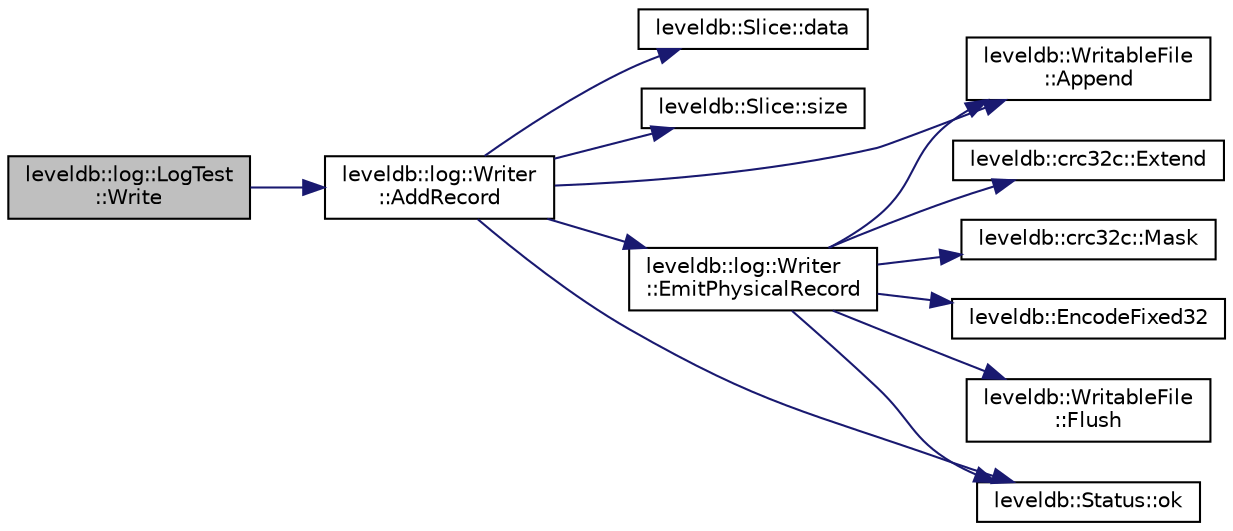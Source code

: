digraph "leveldb::log::LogTest::Write"
{
  edge [fontname="Helvetica",fontsize="10",labelfontname="Helvetica",labelfontsize="10"];
  node [fontname="Helvetica",fontsize="10",shape=record];
  rankdir="LR";
  Node1 [label="leveldb::log::LogTest\l::Write",height=0.2,width=0.4,color="black", fillcolor="grey75", style="filled" fontcolor="black"];
  Node1 -> Node2 [color="midnightblue",fontsize="10",style="solid",fontname="Helvetica"];
  Node2 [label="leveldb::log::Writer\l::AddRecord",height=0.2,width=0.4,color="black", fillcolor="white", style="filled",URL="$classleveldb_1_1log_1_1_writer.html#acb4abda5a5348ac1771657ff01bf2fad"];
  Node2 -> Node3 [color="midnightblue",fontsize="10",style="solid",fontname="Helvetica"];
  Node3 [label="leveldb::Slice::data",height=0.2,width=0.4,color="black", fillcolor="white", style="filled",URL="$classleveldb_1_1_slice.html#aa64861043d9deee6889461bf0593cf73"];
  Node2 -> Node4 [color="midnightblue",fontsize="10",style="solid",fontname="Helvetica"];
  Node4 [label="leveldb::Slice::size",height=0.2,width=0.4,color="black", fillcolor="white", style="filled",URL="$classleveldb_1_1_slice.html#a947d3173f04f8a30553e89046daf91d5"];
  Node2 -> Node5 [color="midnightblue",fontsize="10",style="solid",fontname="Helvetica"];
  Node5 [label="leveldb::WritableFile\l::Append",height=0.2,width=0.4,color="black", fillcolor="white", style="filled",URL="$classleveldb_1_1_writable_file.html#a53b41841d9577d28f65d4d90e1660de8"];
  Node2 -> Node6 [color="midnightblue",fontsize="10",style="solid",fontname="Helvetica"];
  Node6 [label="leveldb::log::Writer\l::EmitPhysicalRecord",height=0.2,width=0.4,color="black", fillcolor="white", style="filled",URL="$classleveldb_1_1log_1_1_writer.html#a0ca13201d9f4aa2231a1144bad4f1908"];
  Node6 -> Node7 [color="midnightblue",fontsize="10",style="solid",fontname="Helvetica"];
  Node7 [label="leveldb::crc32c::Extend",height=0.2,width=0.4,color="black", fillcolor="white", style="filled",URL="$namespaceleveldb_1_1crc32c.html#ac42fd0618afe635356d722fd29f5ff10"];
  Node6 -> Node8 [color="midnightblue",fontsize="10",style="solid",fontname="Helvetica"];
  Node8 [label="leveldb::crc32c::Mask",height=0.2,width=0.4,color="black", fillcolor="white", style="filled",URL="$namespaceleveldb_1_1crc32c.html#a3790e1e939714a29609e46383aafd6cf"];
  Node6 -> Node9 [color="midnightblue",fontsize="10",style="solid",fontname="Helvetica"];
  Node9 [label="leveldb::EncodeFixed32",height=0.2,width=0.4,color="black", fillcolor="white", style="filled",URL="$namespaceleveldb.html#a265d1eea2e5d8e42cf86372ed4904886"];
  Node6 -> Node5 [color="midnightblue",fontsize="10",style="solid",fontname="Helvetica"];
  Node6 -> Node10 [color="midnightblue",fontsize="10",style="solid",fontname="Helvetica"];
  Node10 [label="leveldb::Status::ok",height=0.2,width=0.4,color="black", fillcolor="white", style="filled",URL="$classleveldb_1_1_status.html#ab31e89a858c766716e3dc952be857c65"];
  Node6 -> Node11 [color="midnightblue",fontsize="10",style="solid",fontname="Helvetica"];
  Node11 [label="leveldb::WritableFile\l::Flush",height=0.2,width=0.4,color="black", fillcolor="white", style="filled",URL="$classleveldb_1_1_writable_file.html#ab95759ad32f6a05b0ee4266969fa265e"];
  Node2 -> Node10 [color="midnightblue",fontsize="10",style="solid",fontname="Helvetica"];
}
